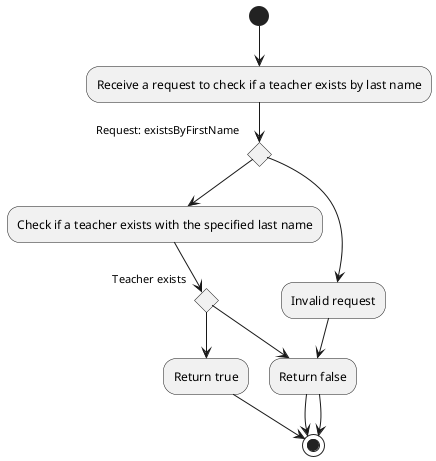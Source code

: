 @startuml

(*) --> "Receive a request to check if a teacher exists by last name"

if "Request: existsByFirstName" then
    --> "Check if a teacher exists with the specified last name"
    --> if "Teacher exists" then
        --> "Return true"
        --> (*)
    else
        --> "Return false"
        --> (*)
    endif
else
    --> "Invalid request"
    --> "Return false"
    --> (*)
endif

@enduml
